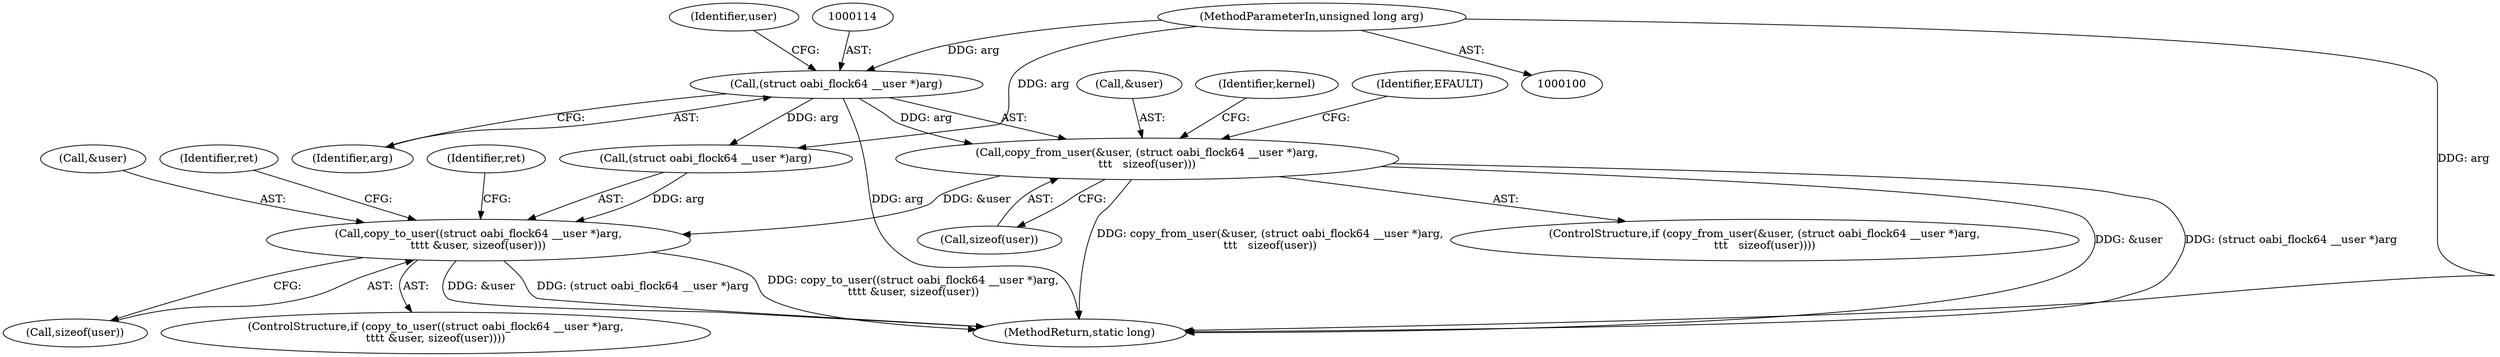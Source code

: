 digraph "0_linux_76cc404bfdc0d419c720de4daaf2584542734f42@API" {
"1000110" [label="(Call,copy_from_user(&user, (struct oabi_flock64 __user *)arg,\n\t\t\t   sizeof(user)))"];
"1000113" [label="(Call,(struct oabi_flock64 __user *)arg)"];
"1000103" [label="(MethodParameterIn,unsigned long arg)"];
"1000220" [label="(Call,copy_to_user((struct oabi_flock64 __user *)arg,\n\t\t\t\t &user, sizeof(user)))"];
"1000116" [label="(Call,sizeof(user))"];
"1000120" [label="(Identifier,EFAULT)"];
"1000226" [label="(Call,sizeof(user))"];
"1000110" [label="(Call,copy_from_user(&user, (struct oabi_flock64 __user *)arg,\n\t\t\t   sizeof(user)))"];
"1000115" [label="(Identifier,arg)"];
"1000234" [label="(MethodReturn,static long)"];
"1000233" [label="(Identifier,ret)"];
"1000109" [label="(ControlStructure,if (copy_from_user(&user, (struct oabi_flock64 __user *)arg,\n\t\t\t   sizeof(user))))"];
"1000111" [label="(Call,&user)"];
"1000103" [label="(MethodParameterIn,unsigned long arg)"];
"1000117" [label="(Identifier,user)"];
"1000220" [label="(Call,copy_to_user((struct oabi_flock64 __user *)arg,\n\t\t\t\t &user, sizeof(user)))"];
"1000113" [label="(Call,(struct oabi_flock64 __user *)arg)"];
"1000219" [label="(ControlStructure,if (copy_to_user((struct oabi_flock64 __user *)arg,\n\t\t\t\t &user, sizeof(user))))"];
"1000224" [label="(Call,&user)"];
"1000229" [label="(Identifier,ret)"];
"1000123" [label="(Identifier,kernel)"];
"1000221" [label="(Call,(struct oabi_flock64 __user *)arg)"];
"1000110" -> "1000109"  [label="AST: "];
"1000110" -> "1000116"  [label="CFG: "];
"1000111" -> "1000110"  [label="AST: "];
"1000113" -> "1000110"  [label="AST: "];
"1000116" -> "1000110"  [label="AST: "];
"1000120" -> "1000110"  [label="CFG: "];
"1000123" -> "1000110"  [label="CFG: "];
"1000110" -> "1000234"  [label="DDG: (struct oabi_flock64 __user *)arg"];
"1000110" -> "1000234"  [label="DDG: copy_from_user(&user, (struct oabi_flock64 __user *)arg,\n\t\t\t   sizeof(user))"];
"1000110" -> "1000234"  [label="DDG: &user"];
"1000113" -> "1000110"  [label="DDG: arg"];
"1000110" -> "1000220"  [label="DDG: &user"];
"1000113" -> "1000115"  [label="CFG: "];
"1000114" -> "1000113"  [label="AST: "];
"1000115" -> "1000113"  [label="AST: "];
"1000117" -> "1000113"  [label="CFG: "];
"1000113" -> "1000234"  [label="DDG: arg"];
"1000103" -> "1000113"  [label="DDG: arg"];
"1000113" -> "1000221"  [label="DDG: arg"];
"1000103" -> "1000100"  [label="AST: "];
"1000103" -> "1000234"  [label="DDG: arg"];
"1000103" -> "1000221"  [label="DDG: arg"];
"1000220" -> "1000219"  [label="AST: "];
"1000220" -> "1000226"  [label="CFG: "];
"1000221" -> "1000220"  [label="AST: "];
"1000224" -> "1000220"  [label="AST: "];
"1000226" -> "1000220"  [label="AST: "];
"1000229" -> "1000220"  [label="CFG: "];
"1000233" -> "1000220"  [label="CFG: "];
"1000220" -> "1000234"  [label="DDG: (struct oabi_flock64 __user *)arg"];
"1000220" -> "1000234"  [label="DDG: copy_to_user((struct oabi_flock64 __user *)arg,\n\t\t\t\t &user, sizeof(user))"];
"1000220" -> "1000234"  [label="DDG: &user"];
"1000221" -> "1000220"  [label="DDG: arg"];
}
